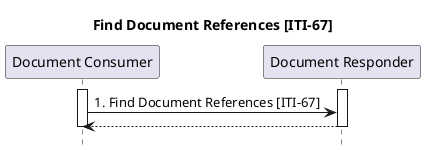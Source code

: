 @startuml
title Find Document References [ITI-67]
hide footbox
participant "Document Consumer" as DocumentConsumer
participant "Document Responder" as DocumentResponder
activate "DocumentConsumer"
activate "DocumentResponder"
"DocumentConsumer" -> "DocumentResponder" : 1. Find Document References [ITI-67]
return
deactivate "DocumentConsumer"
deactivate "DocumentResponder"
@enduml
